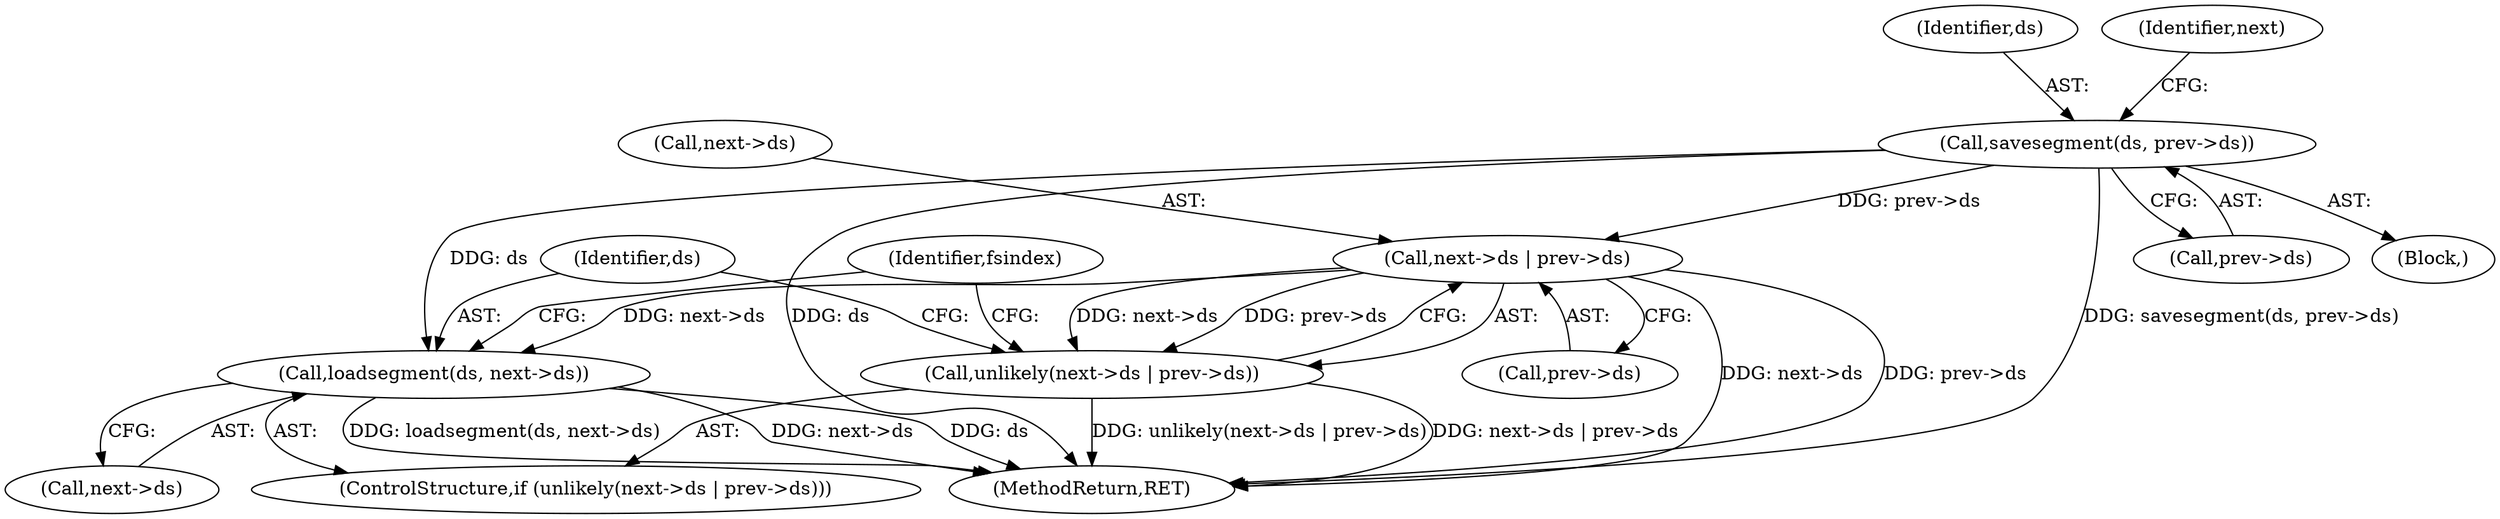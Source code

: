 digraph "0_linux_f647d7c155f069c1a068030255c300663516420e@pointer" {
"1000189" [label="(Call,next->ds | prev->ds)"];
"1000182" [label="(Call,savesegment(ds, prev->ds))"];
"1000188" [label="(Call,unlikely(next->ds | prev->ds))"];
"1000196" [label="(Call,loadsegment(ds, next->ds))"];
"1000188" [label="(Call,unlikely(next->ds | prev->ds))"];
"1000184" [label="(Call,prev->ds)"];
"1000189" [label="(Call,next->ds | prev->ds)"];
"1000182" [label="(Call,savesegment(ds, prev->ds))"];
"1000183" [label="(Identifier,ds)"];
"1000114" [label="(Block,)"];
"1000187" [label="(ControlStructure,if (unlikely(next->ds | prev->ds)))"];
"1000196" [label="(Call,loadsegment(ds, next->ds))"];
"1000197" [label="(Identifier,ds)"];
"1000193" [label="(Call,prev->ds)"];
"1000204" [label="(Identifier,fsindex)"];
"1000198" [label="(Call,next->ds)"];
"1000190" [label="(Call,next->ds)"];
"1000191" [label="(Identifier,next)"];
"1000337" [label="(MethodReturn,RET)"];
"1000189" -> "1000188"  [label="AST: "];
"1000189" -> "1000193"  [label="CFG: "];
"1000190" -> "1000189"  [label="AST: "];
"1000193" -> "1000189"  [label="AST: "];
"1000188" -> "1000189"  [label="CFG: "];
"1000189" -> "1000337"  [label="DDG: next->ds"];
"1000189" -> "1000337"  [label="DDG: prev->ds"];
"1000189" -> "1000188"  [label="DDG: next->ds"];
"1000189" -> "1000188"  [label="DDG: prev->ds"];
"1000182" -> "1000189"  [label="DDG: prev->ds"];
"1000189" -> "1000196"  [label="DDG: next->ds"];
"1000182" -> "1000114"  [label="AST: "];
"1000182" -> "1000184"  [label="CFG: "];
"1000183" -> "1000182"  [label="AST: "];
"1000184" -> "1000182"  [label="AST: "];
"1000191" -> "1000182"  [label="CFG: "];
"1000182" -> "1000337"  [label="DDG: savesegment(ds, prev->ds)"];
"1000182" -> "1000337"  [label="DDG: ds"];
"1000182" -> "1000196"  [label="DDG: ds"];
"1000188" -> "1000187"  [label="AST: "];
"1000197" -> "1000188"  [label="CFG: "];
"1000204" -> "1000188"  [label="CFG: "];
"1000188" -> "1000337"  [label="DDG: unlikely(next->ds | prev->ds)"];
"1000188" -> "1000337"  [label="DDG: next->ds | prev->ds"];
"1000196" -> "1000187"  [label="AST: "];
"1000196" -> "1000198"  [label="CFG: "];
"1000197" -> "1000196"  [label="AST: "];
"1000198" -> "1000196"  [label="AST: "];
"1000204" -> "1000196"  [label="CFG: "];
"1000196" -> "1000337"  [label="DDG: ds"];
"1000196" -> "1000337"  [label="DDG: loadsegment(ds, next->ds)"];
"1000196" -> "1000337"  [label="DDG: next->ds"];
}
